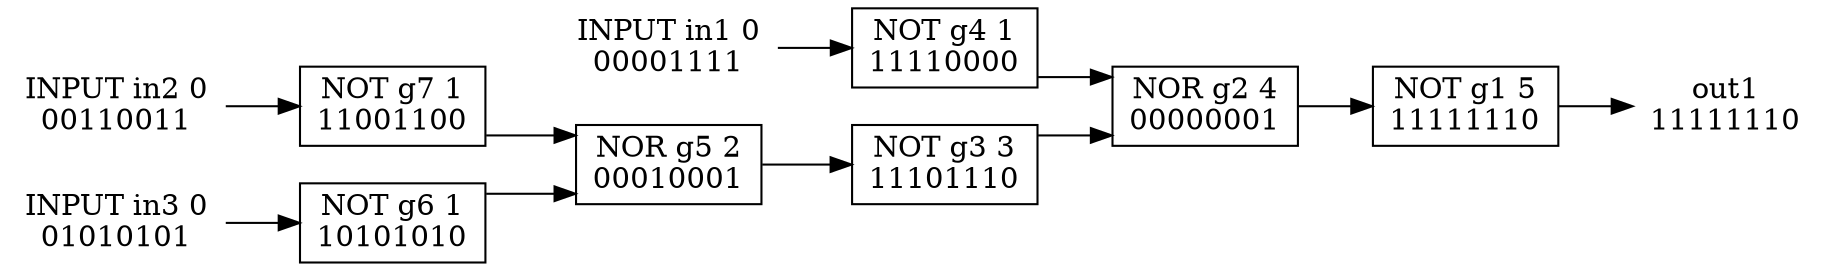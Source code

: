 #GRAPHVIZ_OUTPUT 
digraph{ 
rankdir=LR; 
splines=ortho; 
out1[shape=none,label="out1\n11111110"]; 
in3[shape=none,label="INPUT in3 0\n01010101"]; 
in2[shape=none,label="INPUT in2 0\n00110011"]; 
in1[shape=none,label="INPUT in1 0\n00001111"]; 
g7[shape=box,style=filled,fillcolor=gray100,label="NOT g7 1\n11001100"]; 
g6[shape=box,style=filled,fillcolor=gray100,label="NOT g6 1\n10101010"]; 
g5[shape=box,style=filled,fillcolor=gray100,label="NOR g5 2\n00010001"]; 
g4[shape=box,style=filled,fillcolor=gray100,label="NOT g4 1\n11110000"]; 
g3[shape=box,style=filled,fillcolor=gray100,label="NOT g3 3\n11101110"]; 
g2[shape=box,style=filled,fillcolor=gray100,label="NOR g2 4\n00000001"]; 
g1[shape=box,style=filled,fillcolor=gray100,label="NOT g1 5\n11111110"]; 
g1->out1; 
g2->g1; 
g3->g2; 
g4->g2; 
g5->g3; 
in1->g4; 
g6->g5; 
g7->g5; 
in3->g6; 
in2->g7; 
} 

